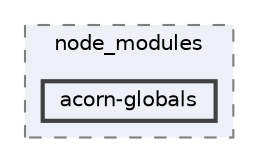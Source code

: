 digraph "C:/Users/arisc/OneDrive/Documents/GitHub/FINAL/EcoEats-Project/node_modules/acorn-globals"
{
 // LATEX_PDF_SIZE
  bgcolor="transparent";
  edge [fontname=Helvetica,fontsize=10,labelfontname=Helvetica,labelfontsize=10];
  node [fontname=Helvetica,fontsize=10,shape=box,height=0.2,width=0.4];
  compound=true
  subgraph clusterdir_5091f2b68170d33f954320199e2fed0a {
    graph [ bgcolor="#edf0f7", pencolor="grey50", label="node_modules", fontname=Helvetica,fontsize=10 style="filled,dashed", URL="dir_5091f2b68170d33f954320199e2fed0a.html",tooltip=""]
  dir_ab9b5337d7887222a29cf83f4a8ce338 [label="acorn-globals", fillcolor="#edf0f7", color="grey25", style="filled,bold", URL="dir_ab9b5337d7887222a29cf83f4a8ce338.html",tooltip=""];
  }
}
